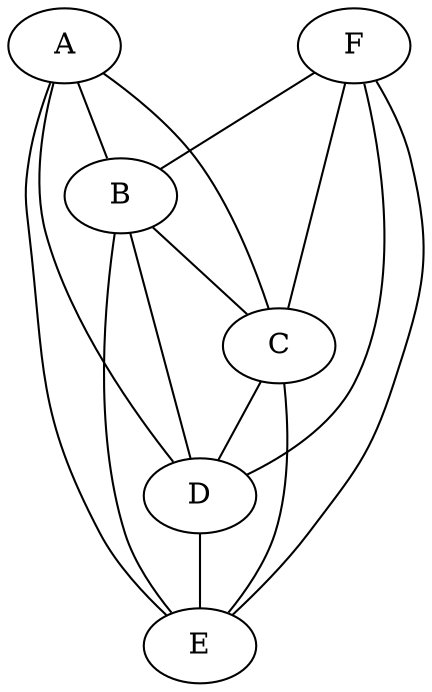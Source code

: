 graph {
  A; B; C; D; E; F;
  A -- B 
  A -- C 
  B -- C 
  A -- D 
  B -- D 
  C -- D 
  A -- E 
  B -- E 
  C -- E 
  D -- E 
  F -- B 
  F -- C 
  F -- D 
  F -- E 
}
